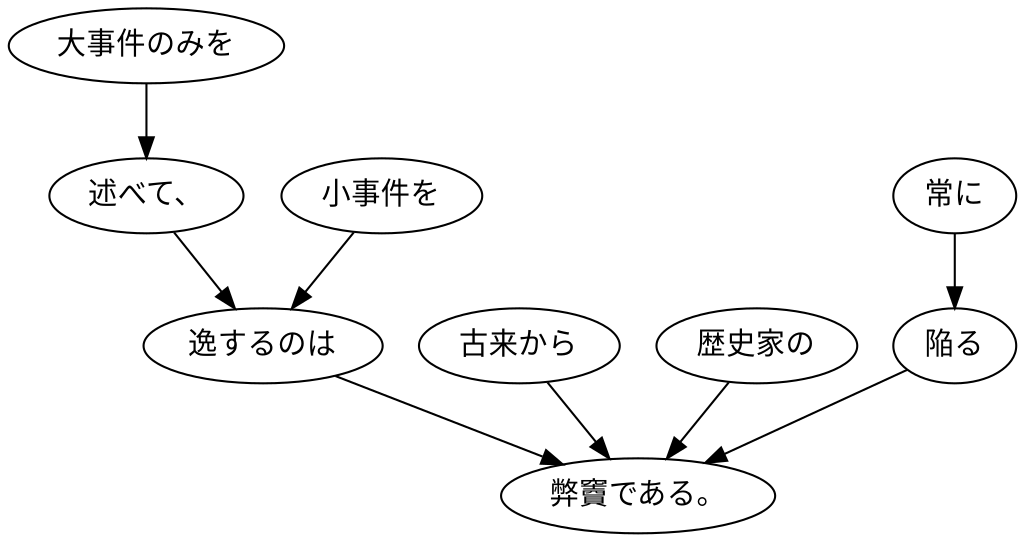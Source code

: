 digraph graph4910 {
	node0 [label="大事件のみを"];
	node1 [label="述べて、"];
	node2 [label="小事件を"];
	node3 [label="逸するのは"];
	node4 [label="古来から"];
	node5 [label="歴史家の"];
	node6 [label="常に"];
	node7 [label="陥る"];
	node8 [label="弊竇である。"];
	node0 -> node1;
	node1 -> node3;
	node2 -> node3;
	node3 -> node8;
	node4 -> node8;
	node5 -> node8;
	node6 -> node7;
	node7 -> node8;
}
